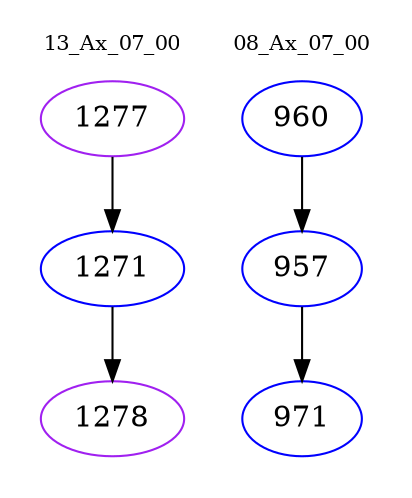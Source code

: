 digraph{
subgraph cluster_0 {
color = white
label = "13_Ax_07_00";
fontsize=10;
T0_1277 [label="1277", color="purple"]
T0_1277 -> T0_1271 [color="black"]
T0_1271 [label="1271", color="blue"]
T0_1271 -> T0_1278 [color="black"]
T0_1278 [label="1278", color="purple"]
}
subgraph cluster_1 {
color = white
label = "08_Ax_07_00";
fontsize=10;
T1_960 [label="960", color="blue"]
T1_960 -> T1_957 [color="black"]
T1_957 [label="957", color="blue"]
T1_957 -> T1_971 [color="black"]
T1_971 [label="971", color="blue"]
}
}
